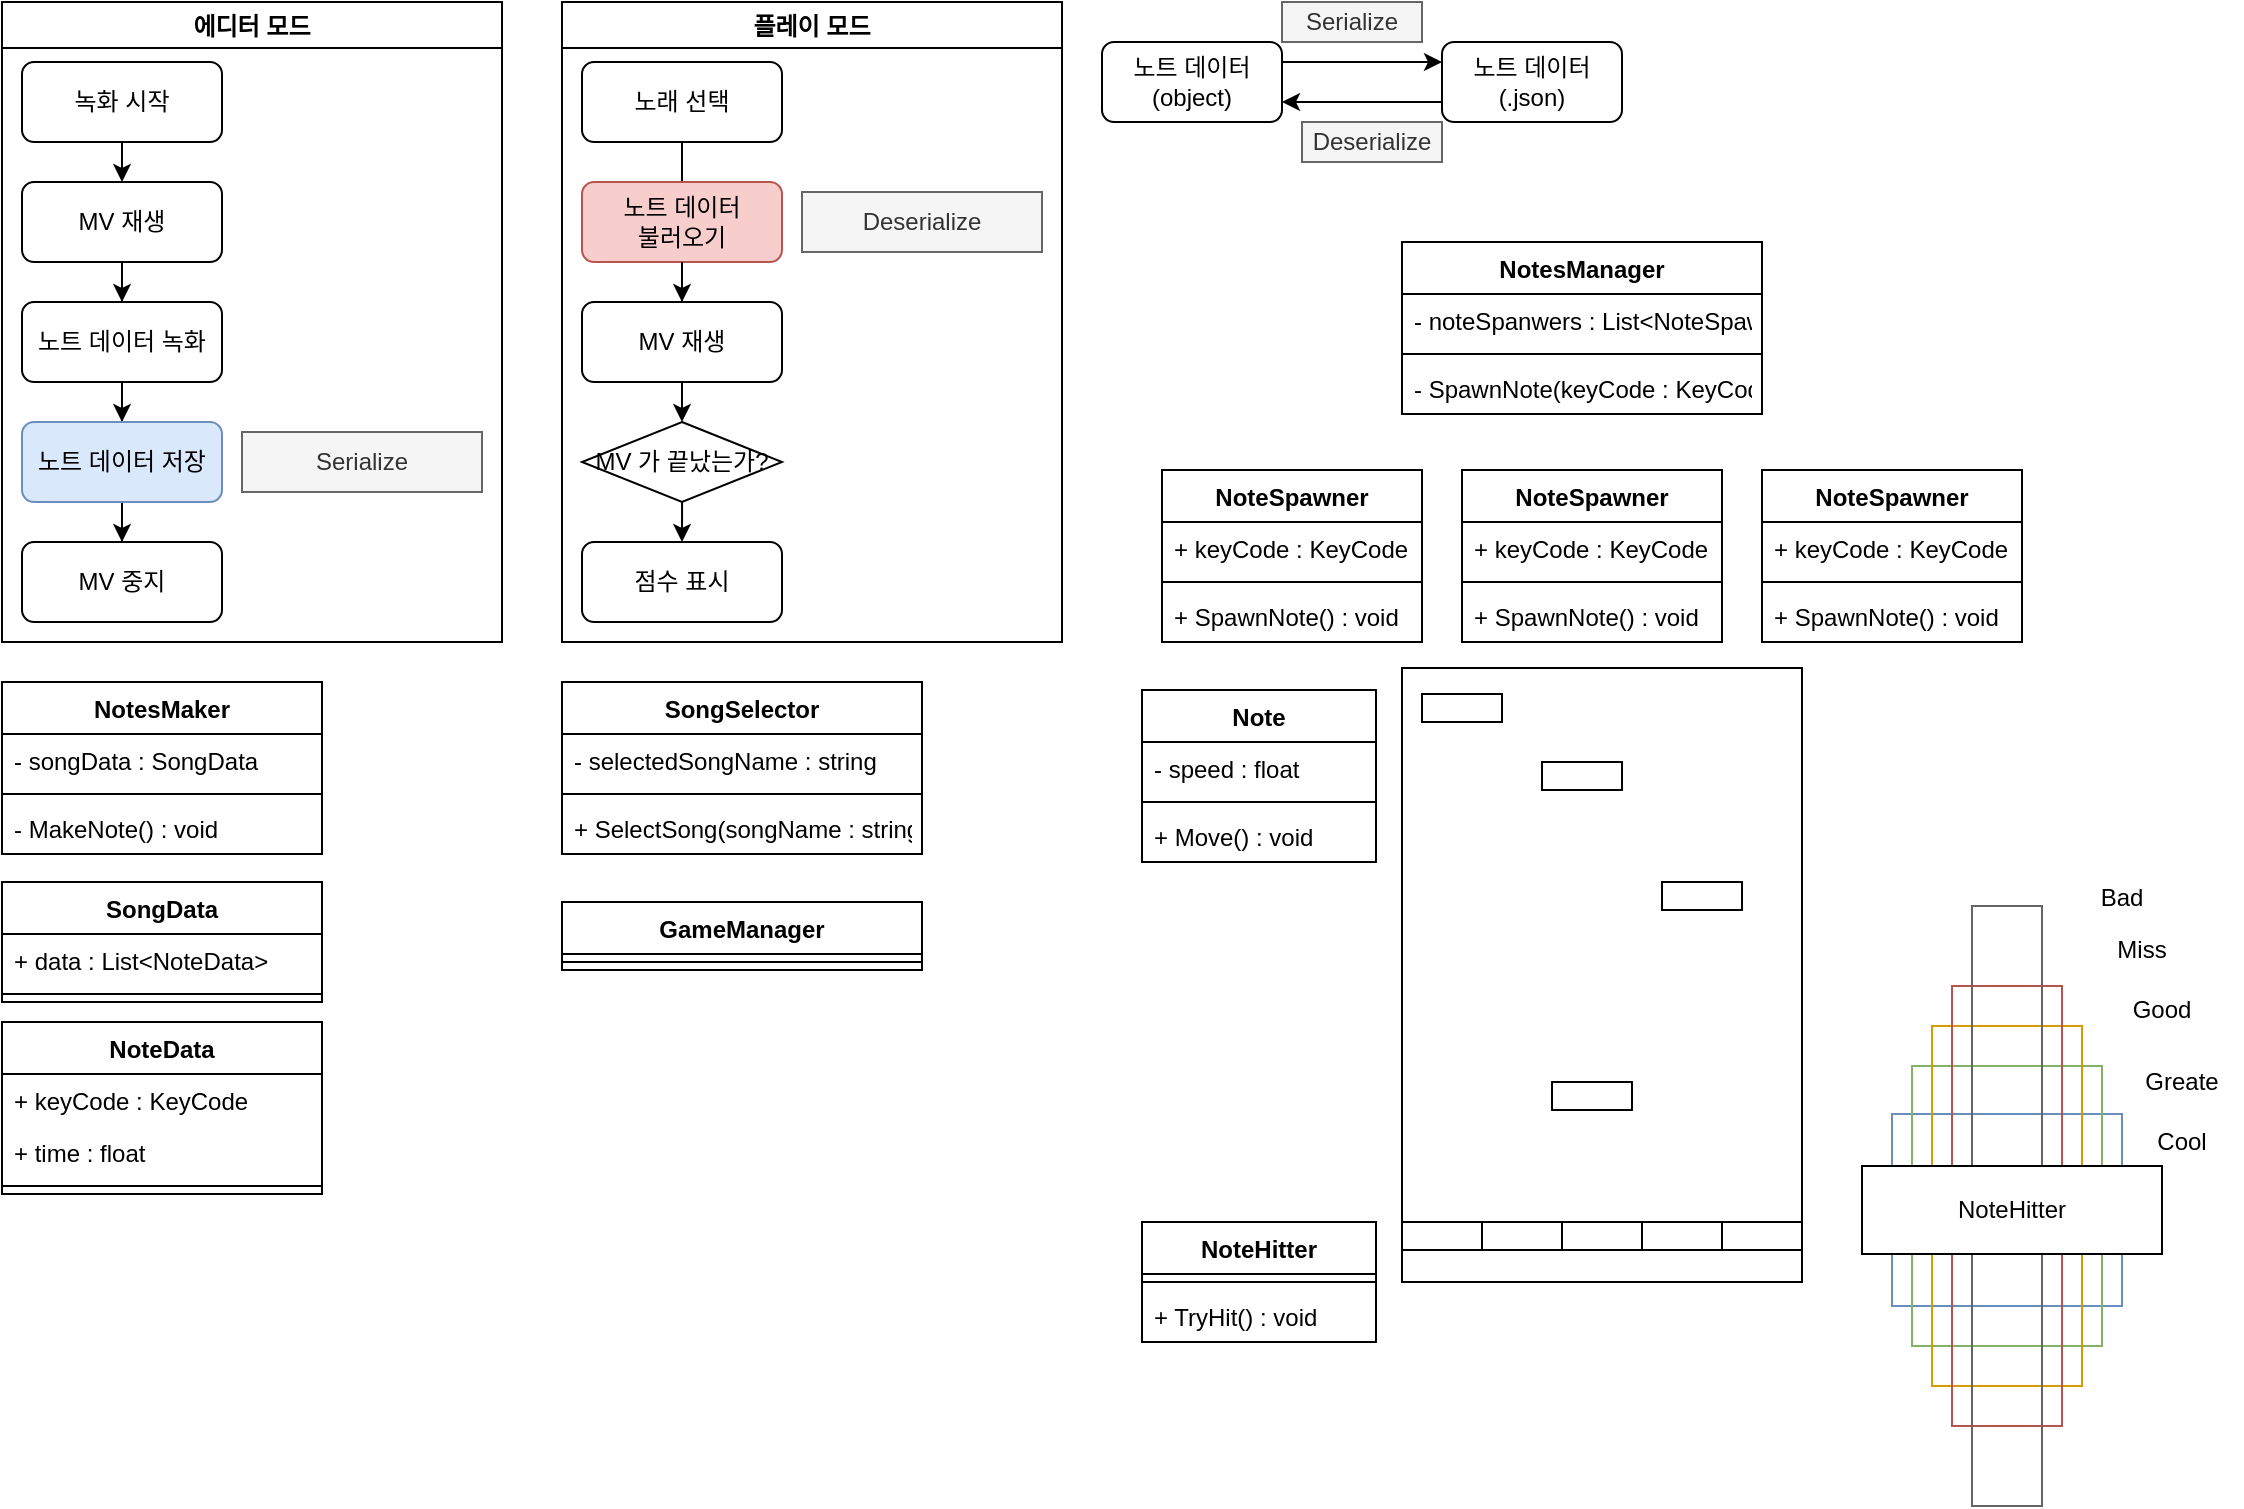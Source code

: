 <mxfile version="20.2.2" type="device"><diagram id="pwsFzUOzUYWPJuDKQ-ft" name="페이지-1"><mxGraphModel dx="1185" dy="662" grid="1" gridSize="10" guides="1" tooltips="1" connect="1" arrows="1" fold="1" page="1" pageScale="1" pageWidth="827" pageHeight="1169" math="0" shadow="0"><root><mxCell id="0"/><mxCell id="1" parent="0"/><mxCell id="D8KsrsuS8rAO8fQPYvv8-1" value="에디터 모드" style="swimlane;" vertex="1" parent="1"><mxGeometry x="30" y="30" width="250" height="320" as="geometry"/></mxCell><mxCell id="D8KsrsuS8rAO8fQPYvv8-8" value="" style="edgeStyle=orthogonalEdgeStyle;rounded=0;orthogonalLoop=1;jettySize=auto;html=1;" edge="1" parent="D8KsrsuS8rAO8fQPYvv8-1" source="D8KsrsuS8rAO8fQPYvv8-3"><mxGeometry relative="1" as="geometry"><mxPoint x="60" y="90" as="targetPoint"/></mxGeometry></mxCell><mxCell id="D8KsrsuS8rAO8fQPYvv8-3" value="녹화 시작" style="rounded=1;whiteSpace=wrap;html=1;" vertex="1" parent="D8KsrsuS8rAO8fQPYvv8-1"><mxGeometry x="10" y="30" width="100" height="40" as="geometry"/></mxCell><mxCell id="D8KsrsuS8rAO8fQPYvv8-9" style="edgeStyle=orthogonalEdgeStyle;rounded=0;orthogonalLoop=1;jettySize=auto;html=1;entryX=0.5;entryY=0;entryDx=0;entryDy=0;" edge="1" parent="D8KsrsuS8rAO8fQPYvv8-1" source="D8KsrsuS8rAO8fQPYvv8-4" target="D8KsrsuS8rAO8fQPYvv8-5"><mxGeometry relative="1" as="geometry"/></mxCell><mxCell id="D8KsrsuS8rAO8fQPYvv8-4" value="MV 재생" style="rounded=1;whiteSpace=wrap;html=1;" vertex="1" parent="D8KsrsuS8rAO8fQPYvv8-1"><mxGeometry x="10" y="90" width="100" height="40" as="geometry"/></mxCell><mxCell id="D8KsrsuS8rAO8fQPYvv8-10" style="edgeStyle=orthogonalEdgeStyle;rounded=0;orthogonalLoop=1;jettySize=auto;html=1;entryX=0.5;entryY=0;entryDx=0;entryDy=0;" edge="1" parent="D8KsrsuS8rAO8fQPYvv8-1" source="D8KsrsuS8rAO8fQPYvv8-5" target="D8KsrsuS8rAO8fQPYvv8-6"><mxGeometry relative="1" as="geometry"/></mxCell><mxCell id="D8KsrsuS8rAO8fQPYvv8-5" value="노트 데이터 녹화" style="rounded=1;whiteSpace=wrap;html=1;" vertex="1" parent="D8KsrsuS8rAO8fQPYvv8-1"><mxGeometry x="10" y="150" width="100" height="40" as="geometry"/></mxCell><mxCell id="D8KsrsuS8rAO8fQPYvv8-12" style="edgeStyle=orthogonalEdgeStyle;rounded=0;orthogonalLoop=1;jettySize=auto;html=1;entryX=0.5;entryY=0;entryDx=0;entryDy=0;" edge="1" parent="D8KsrsuS8rAO8fQPYvv8-1" source="D8KsrsuS8rAO8fQPYvv8-6" target="D8KsrsuS8rAO8fQPYvv8-7"><mxGeometry relative="1" as="geometry"/></mxCell><mxCell id="D8KsrsuS8rAO8fQPYvv8-6" value="노트 데이터 저장" style="rounded=1;whiteSpace=wrap;html=1;fillColor=#dae8fc;strokeColor=#6c8ebf;" vertex="1" parent="D8KsrsuS8rAO8fQPYvv8-1"><mxGeometry x="10" y="210" width="100" height="40" as="geometry"/></mxCell><mxCell id="D8KsrsuS8rAO8fQPYvv8-7" value="MV 중지" style="rounded=1;whiteSpace=wrap;html=1;" vertex="1" parent="D8KsrsuS8rAO8fQPYvv8-1"><mxGeometry x="10" y="270" width="100" height="40" as="geometry"/></mxCell><mxCell id="D8KsrsuS8rAO8fQPYvv8-25" value="Serialize" style="text;html=1;strokeColor=#666666;fillColor=#f5f5f5;align=center;verticalAlign=middle;whiteSpace=wrap;rounded=0;fontColor=#333333;" vertex="1" parent="D8KsrsuS8rAO8fQPYvv8-1"><mxGeometry x="120" y="215" width="120" height="30" as="geometry"/></mxCell><mxCell id="D8KsrsuS8rAO8fQPYvv8-2" value="플레이 모드" style="swimlane;" vertex="1" parent="1"><mxGeometry x="310" y="30" width="250" height="320" as="geometry"/></mxCell><mxCell id="D8KsrsuS8rAO8fQPYvv8-14" value="" style="edgeStyle=orthogonalEdgeStyle;rounded=0;orthogonalLoop=1;jettySize=auto;html=1;" edge="1" source="D8KsrsuS8rAO8fQPYvv8-15" parent="D8KsrsuS8rAO8fQPYvv8-2"><mxGeometry relative="1" as="geometry"><mxPoint x="90" y="120" as="targetPoint"/></mxGeometry></mxCell><mxCell id="D8KsrsuS8rAO8fQPYvv8-15" value="노래 선택" style="rounded=1;whiteSpace=wrap;html=1;" vertex="1" parent="D8KsrsuS8rAO8fQPYvv8-2"><mxGeometry x="10" y="30" width="100" height="40" as="geometry"/></mxCell><mxCell id="D8KsrsuS8rAO8fQPYvv8-17" value="노트 데이터 &lt;br&gt;불러오기" style="rounded=1;whiteSpace=wrap;html=1;fillColor=#f8cecc;strokeColor=#b85450;" vertex="1" parent="D8KsrsuS8rAO8fQPYvv8-2"><mxGeometry x="10" y="90" width="100" height="40" as="geometry"/></mxCell><mxCell id="D8KsrsuS8rAO8fQPYvv8-19" value="MV 재생" style="rounded=1;whiteSpace=wrap;html=1;" vertex="1" parent="D8KsrsuS8rAO8fQPYvv8-2"><mxGeometry x="10" y="150" width="100" height="40" as="geometry"/></mxCell><mxCell id="D8KsrsuS8rAO8fQPYvv8-16" style="edgeStyle=orthogonalEdgeStyle;rounded=0;orthogonalLoop=1;jettySize=auto;html=1;entryX=0.5;entryY=0;entryDx=0;entryDy=0;" edge="1" source="D8KsrsuS8rAO8fQPYvv8-17" target="D8KsrsuS8rAO8fQPYvv8-19" parent="D8KsrsuS8rAO8fQPYvv8-2"><mxGeometry relative="1" as="geometry"/></mxCell><mxCell id="D8KsrsuS8rAO8fQPYvv8-18" style="edgeStyle=orthogonalEdgeStyle;rounded=0;orthogonalLoop=1;jettySize=auto;html=1;entryX=0.5;entryY=0;entryDx=0;entryDy=0;" edge="1" source="D8KsrsuS8rAO8fQPYvv8-19" parent="D8KsrsuS8rAO8fQPYvv8-2"><mxGeometry relative="1" as="geometry"><mxPoint x="60" y="210" as="targetPoint"/></mxGeometry></mxCell><mxCell id="D8KsrsuS8rAO8fQPYvv8-22" value="점수 표시" style="rounded=1;whiteSpace=wrap;html=1;" vertex="1" parent="D8KsrsuS8rAO8fQPYvv8-2"><mxGeometry x="10" y="270" width="100" height="40" as="geometry"/></mxCell><mxCell id="D8KsrsuS8rAO8fQPYvv8-20" style="edgeStyle=orthogonalEdgeStyle;rounded=0;orthogonalLoop=1;jettySize=auto;html=1;entryX=0.5;entryY=0;entryDx=0;entryDy=0;" edge="1" target="D8KsrsuS8rAO8fQPYvv8-22" parent="D8KsrsuS8rAO8fQPYvv8-2"><mxGeometry relative="1" as="geometry"><mxPoint x="60.029" y="250" as="sourcePoint"/></mxGeometry></mxCell><mxCell id="D8KsrsuS8rAO8fQPYvv8-23" value="MV 가 끝났는가?" style="rhombus;whiteSpace=wrap;html=1;" vertex="1" parent="D8KsrsuS8rAO8fQPYvv8-2"><mxGeometry x="10" y="210" width="100" height="40" as="geometry"/></mxCell><mxCell id="D8KsrsuS8rAO8fQPYvv8-26" value="Deserialize" style="text;html=1;align=center;verticalAlign=middle;whiteSpace=wrap;rounded=0;fillColor=#f5f5f5;fontColor=#333333;strokeColor=#666666;" vertex="1" parent="D8KsrsuS8rAO8fQPYvv8-2"><mxGeometry x="120" y="95" width="120" height="30" as="geometry"/></mxCell><mxCell id="D8KsrsuS8rAO8fQPYvv8-27" value="노트 데이터&lt;br&gt;(object)" style="rounded=1;whiteSpace=wrap;html=1;" vertex="1" parent="1"><mxGeometry x="580" y="50" width="90" height="40" as="geometry"/></mxCell><mxCell id="D8KsrsuS8rAO8fQPYvv8-32" style="edgeStyle=orthogonalEdgeStyle;rounded=0;orthogonalLoop=1;jettySize=auto;html=1;entryX=1;entryY=0.75;entryDx=0;entryDy=0;exitX=0;exitY=0.75;exitDx=0;exitDy=0;" edge="1" parent="1" source="D8KsrsuS8rAO8fQPYvv8-28" target="D8KsrsuS8rAO8fQPYvv8-27"><mxGeometry relative="1" as="geometry"/></mxCell><mxCell id="D8KsrsuS8rAO8fQPYvv8-28" value="노트 데이터&lt;br&gt;(.json)" style="rounded=1;whiteSpace=wrap;html=1;" vertex="1" parent="1"><mxGeometry x="750" y="50" width="90" height="40" as="geometry"/></mxCell><mxCell id="D8KsrsuS8rAO8fQPYvv8-29" value="" style="endArrow=classic;html=1;rounded=0;exitX=1;exitY=0.25;exitDx=0;exitDy=0;entryX=0;entryY=0.25;entryDx=0;entryDy=0;" edge="1" parent="1" source="D8KsrsuS8rAO8fQPYvv8-27" target="D8KsrsuS8rAO8fQPYvv8-28"><mxGeometry width="50" height="50" relative="1" as="geometry"><mxPoint x="560" y="170" as="sourcePoint"/><mxPoint x="610" y="120" as="targetPoint"/></mxGeometry></mxCell><mxCell id="D8KsrsuS8rAO8fQPYvv8-31" value="Serialize" style="text;html=1;strokeColor=#666666;fillColor=#f5f5f5;align=center;verticalAlign=middle;whiteSpace=wrap;rounded=0;fontColor=#333333;" vertex="1" parent="1"><mxGeometry x="670" y="30" width="70" height="20" as="geometry"/></mxCell><mxCell id="D8KsrsuS8rAO8fQPYvv8-33" value="Deserialize" style="text;html=1;align=center;verticalAlign=middle;whiteSpace=wrap;rounded=0;fillColor=#f5f5f5;fontColor=#333333;strokeColor=#666666;" vertex="1" parent="1"><mxGeometry x="680" y="90" width="70" height="20" as="geometry"/></mxCell><mxCell id="D8KsrsuS8rAO8fQPYvv8-34" value="NoteData" style="swimlane;fontStyle=1;align=center;verticalAlign=top;childLayout=stackLayout;horizontal=1;startSize=26;horizontalStack=0;resizeParent=1;resizeParentMax=0;resizeLast=0;collapsible=1;marginBottom=0;" vertex="1" parent="1"><mxGeometry x="30" y="540" width="160" height="86" as="geometry"/></mxCell><mxCell id="D8KsrsuS8rAO8fQPYvv8-35" value="+ keyCode : KeyCode" style="text;strokeColor=none;fillColor=none;align=left;verticalAlign=top;spacingLeft=4;spacingRight=4;overflow=hidden;rotatable=0;points=[[0,0.5],[1,0.5]];portConstraint=eastwest;" vertex="1" parent="D8KsrsuS8rAO8fQPYvv8-34"><mxGeometry y="26" width="160" height="26" as="geometry"/></mxCell><mxCell id="D8KsrsuS8rAO8fQPYvv8-38" value="+ time : float" style="text;strokeColor=none;fillColor=none;align=left;verticalAlign=top;spacingLeft=4;spacingRight=4;overflow=hidden;rotatable=0;points=[[0,0.5],[1,0.5]];portConstraint=eastwest;" vertex="1" parent="D8KsrsuS8rAO8fQPYvv8-34"><mxGeometry y="52" width="160" height="26" as="geometry"/></mxCell><mxCell id="D8KsrsuS8rAO8fQPYvv8-36" value="" style="line;strokeWidth=1;fillColor=none;align=left;verticalAlign=middle;spacingTop=-1;spacingLeft=3;spacingRight=3;rotatable=0;labelPosition=right;points=[];portConstraint=eastwest;" vertex="1" parent="D8KsrsuS8rAO8fQPYvv8-34"><mxGeometry y="78" width="160" height="8" as="geometry"/></mxCell><mxCell id="D8KsrsuS8rAO8fQPYvv8-39" value="SongData" style="swimlane;fontStyle=1;align=center;verticalAlign=top;childLayout=stackLayout;horizontal=1;startSize=26;horizontalStack=0;resizeParent=1;resizeParentMax=0;resizeLast=0;collapsible=1;marginBottom=0;" vertex="1" parent="1"><mxGeometry x="30" y="470" width="160" height="60" as="geometry"/></mxCell><mxCell id="D8KsrsuS8rAO8fQPYvv8-40" value="+ data : List&lt;NoteData&gt;" style="text;strokeColor=none;fillColor=none;align=left;verticalAlign=top;spacingLeft=4;spacingRight=4;overflow=hidden;rotatable=0;points=[[0,0.5],[1,0.5]];portConstraint=eastwest;" vertex="1" parent="D8KsrsuS8rAO8fQPYvv8-39"><mxGeometry y="26" width="160" height="26" as="geometry"/></mxCell><mxCell id="D8KsrsuS8rAO8fQPYvv8-42" value="" style="line;strokeWidth=1;fillColor=none;align=left;verticalAlign=middle;spacingTop=-1;spacingLeft=3;spacingRight=3;rotatable=0;labelPosition=right;points=[];portConstraint=eastwest;" vertex="1" parent="D8KsrsuS8rAO8fQPYvv8-39"><mxGeometry y="52" width="160" height="8" as="geometry"/></mxCell><mxCell id="D8KsrsuS8rAO8fQPYvv8-43" value="NotesMaker" style="swimlane;fontStyle=1;align=center;verticalAlign=top;childLayout=stackLayout;horizontal=1;startSize=26;horizontalStack=0;resizeParent=1;resizeParentMax=0;resizeLast=0;collapsible=1;marginBottom=0;" vertex="1" parent="1"><mxGeometry x="30" y="370" width="160" height="86" as="geometry"/></mxCell><mxCell id="D8KsrsuS8rAO8fQPYvv8-44" value="- songData : SongData" style="text;strokeColor=none;fillColor=none;align=left;verticalAlign=top;spacingLeft=4;spacingRight=4;overflow=hidden;rotatable=0;points=[[0,0.5],[1,0.5]];portConstraint=eastwest;" vertex="1" parent="D8KsrsuS8rAO8fQPYvv8-43"><mxGeometry y="26" width="160" height="26" as="geometry"/></mxCell><mxCell id="D8KsrsuS8rAO8fQPYvv8-45" value="" style="line;strokeWidth=1;fillColor=none;align=left;verticalAlign=middle;spacingTop=-1;spacingLeft=3;spacingRight=3;rotatable=0;labelPosition=right;points=[];portConstraint=eastwest;" vertex="1" parent="D8KsrsuS8rAO8fQPYvv8-43"><mxGeometry y="52" width="160" height="8" as="geometry"/></mxCell><mxCell id="D8KsrsuS8rAO8fQPYvv8-46" value="- MakeNote() : void" style="text;strokeColor=none;fillColor=none;align=left;verticalAlign=top;spacingLeft=4;spacingRight=4;overflow=hidden;rotatable=0;points=[[0,0.5],[1,0.5]];portConstraint=eastwest;" vertex="1" parent="D8KsrsuS8rAO8fQPYvv8-43"><mxGeometry y="60" width="160" height="26" as="geometry"/></mxCell><mxCell id="D8KsrsuS8rAO8fQPYvv8-47" value="SongSelector" style="swimlane;fontStyle=1;align=center;verticalAlign=top;childLayout=stackLayout;horizontal=1;startSize=26;horizontalStack=0;resizeParent=1;resizeParentMax=0;resizeLast=0;collapsible=1;marginBottom=0;" vertex="1" parent="1"><mxGeometry x="310" y="370" width="180" height="86" as="geometry"/></mxCell><mxCell id="D8KsrsuS8rAO8fQPYvv8-48" value="- selectedSongName : string" style="text;strokeColor=none;fillColor=none;align=left;verticalAlign=top;spacingLeft=4;spacingRight=4;overflow=hidden;rotatable=0;points=[[0,0.5],[1,0.5]];portConstraint=eastwest;" vertex="1" parent="D8KsrsuS8rAO8fQPYvv8-47"><mxGeometry y="26" width="180" height="26" as="geometry"/></mxCell><mxCell id="D8KsrsuS8rAO8fQPYvv8-49" value="" style="line;strokeWidth=1;fillColor=none;align=left;verticalAlign=middle;spacingTop=-1;spacingLeft=3;spacingRight=3;rotatable=0;labelPosition=right;points=[];portConstraint=eastwest;" vertex="1" parent="D8KsrsuS8rAO8fQPYvv8-47"><mxGeometry y="52" width="180" height="8" as="geometry"/></mxCell><mxCell id="D8KsrsuS8rAO8fQPYvv8-50" value="+ SelectSong(songName : string) : void" style="text;strokeColor=none;fillColor=none;align=left;verticalAlign=top;spacingLeft=4;spacingRight=4;overflow=hidden;rotatable=0;points=[[0,0.5],[1,0.5]];portConstraint=eastwest;" vertex="1" parent="D8KsrsuS8rAO8fQPYvv8-47"><mxGeometry y="60" width="180" height="26" as="geometry"/></mxCell><mxCell id="D8KsrsuS8rAO8fQPYvv8-51" value="GameManager" style="swimlane;fontStyle=1;align=center;verticalAlign=top;childLayout=stackLayout;horizontal=1;startSize=26;horizontalStack=0;resizeParent=1;resizeParentMax=0;resizeLast=0;collapsible=1;marginBottom=0;" vertex="1" parent="1"><mxGeometry x="310" y="480" width="180" height="34" as="geometry"/></mxCell><mxCell id="D8KsrsuS8rAO8fQPYvv8-53" value="" style="line;strokeWidth=1;fillColor=none;align=left;verticalAlign=middle;spacingTop=-1;spacingLeft=3;spacingRight=3;rotatable=0;labelPosition=right;points=[];portConstraint=eastwest;" vertex="1" parent="D8KsrsuS8rAO8fQPYvv8-51"><mxGeometry y="26" width="180" height="8" as="geometry"/></mxCell><mxCell id="D8KsrsuS8rAO8fQPYvv8-55" value="" style="rounded=0;whiteSpace=wrap;html=1;" vertex="1" parent="1"><mxGeometry x="730" y="363" width="200" height="307" as="geometry"/></mxCell><mxCell id="D8KsrsuS8rAO8fQPYvv8-56" value="" style="rounded=0;whiteSpace=wrap;html=1;" vertex="1" parent="1"><mxGeometry x="740" y="376" width="40" height="14" as="geometry"/></mxCell><mxCell id="D8KsrsuS8rAO8fQPYvv8-57" value="" style="rounded=0;whiteSpace=wrap;html=1;" vertex="1" parent="1"><mxGeometry x="800" y="410" width="40" height="14" as="geometry"/></mxCell><mxCell id="D8KsrsuS8rAO8fQPYvv8-58" value="" style="rounded=0;whiteSpace=wrap;html=1;" vertex="1" parent="1"><mxGeometry x="860" y="470" width="40" height="14" as="geometry"/></mxCell><mxCell id="D8KsrsuS8rAO8fQPYvv8-59" value="" style="rounded=0;whiteSpace=wrap;html=1;" vertex="1" parent="1"><mxGeometry x="805" y="570" width="40" height="14" as="geometry"/></mxCell><mxCell id="D8KsrsuS8rAO8fQPYvv8-60" value="" style="rounded=0;whiteSpace=wrap;html=1;" vertex="1" parent="1"><mxGeometry x="730" y="640" width="40" height="14" as="geometry"/></mxCell><mxCell id="D8KsrsuS8rAO8fQPYvv8-61" value="" style="rounded=0;whiteSpace=wrap;html=1;" vertex="1" parent="1"><mxGeometry x="770" y="640" width="40" height="14" as="geometry"/></mxCell><mxCell id="D8KsrsuS8rAO8fQPYvv8-62" value="" style="rounded=0;whiteSpace=wrap;html=1;" vertex="1" parent="1"><mxGeometry x="810" y="640" width="40" height="14" as="geometry"/></mxCell><mxCell id="D8KsrsuS8rAO8fQPYvv8-63" value="" style="rounded=0;whiteSpace=wrap;html=1;" vertex="1" parent="1"><mxGeometry x="850" y="640" width="40" height="14" as="geometry"/></mxCell><mxCell id="D8KsrsuS8rAO8fQPYvv8-64" value="" style="rounded=0;whiteSpace=wrap;html=1;" vertex="1" parent="1"><mxGeometry x="890" y="640" width="40" height="14" as="geometry"/></mxCell><mxCell id="D8KsrsuS8rAO8fQPYvv8-66" value="NoteSpawner" style="swimlane;fontStyle=1;align=center;verticalAlign=top;childLayout=stackLayout;horizontal=1;startSize=26;horizontalStack=0;resizeParent=1;resizeParentMax=0;resizeLast=0;collapsible=1;marginBottom=0;" vertex="1" parent="1"><mxGeometry x="610" y="264" width="130" height="86" as="geometry"/></mxCell><mxCell id="D8KsrsuS8rAO8fQPYvv8-70" value="+ keyCode : KeyCode" style="text;strokeColor=none;fillColor=none;align=left;verticalAlign=top;spacingLeft=4;spacingRight=4;overflow=hidden;rotatable=0;points=[[0,0.5],[1,0.5]];portConstraint=eastwest;" vertex="1" parent="D8KsrsuS8rAO8fQPYvv8-66"><mxGeometry y="26" width="130" height="26" as="geometry"/></mxCell><mxCell id="D8KsrsuS8rAO8fQPYvv8-68" value="" style="line;strokeWidth=1;fillColor=none;align=left;verticalAlign=middle;spacingTop=-1;spacingLeft=3;spacingRight=3;rotatable=0;labelPosition=right;points=[];portConstraint=eastwest;" vertex="1" parent="D8KsrsuS8rAO8fQPYvv8-66"><mxGeometry y="52" width="130" height="8" as="geometry"/></mxCell><mxCell id="D8KsrsuS8rAO8fQPYvv8-69" value="+ SpawnNote() : void" style="text;strokeColor=none;fillColor=none;align=left;verticalAlign=top;spacingLeft=4;spacingRight=4;overflow=hidden;rotatable=0;points=[[0,0.5],[1,0.5]];portConstraint=eastwest;" vertex="1" parent="D8KsrsuS8rAO8fQPYvv8-66"><mxGeometry y="60" width="130" height="26" as="geometry"/></mxCell><mxCell id="D8KsrsuS8rAO8fQPYvv8-71" value="Note" style="swimlane;fontStyle=1;align=center;verticalAlign=top;childLayout=stackLayout;horizontal=1;startSize=26;horizontalStack=0;resizeParent=1;resizeParentMax=0;resizeLast=0;collapsible=1;marginBottom=0;" vertex="1" parent="1"><mxGeometry x="600" y="374" width="117" height="86" as="geometry"/></mxCell><mxCell id="D8KsrsuS8rAO8fQPYvv8-72" value="- speed : float" style="text;strokeColor=none;fillColor=none;align=left;verticalAlign=top;spacingLeft=4;spacingRight=4;overflow=hidden;rotatable=0;points=[[0,0.5],[1,0.5]];portConstraint=eastwest;" vertex="1" parent="D8KsrsuS8rAO8fQPYvv8-71"><mxGeometry y="26" width="117" height="26" as="geometry"/></mxCell><mxCell id="D8KsrsuS8rAO8fQPYvv8-73" value="" style="line;strokeWidth=1;fillColor=none;align=left;verticalAlign=middle;spacingTop=-1;spacingLeft=3;spacingRight=3;rotatable=0;labelPosition=right;points=[];portConstraint=eastwest;" vertex="1" parent="D8KsrsuS8rAO8fQPYvv8-71"><mxGeometry y="52" width="117" height="8" as="geometry"/></mxCell><mxCell id="D8KsrsuS8rAO8fQPYvv8-74" value="+ Move() : void" style="text;strokeColor=none;fillColor=none;align=left;verticalAlign=top;spacingLeft=4;spacingRight=4;overflow=hidden;rotatable=0;points=[[0,0.5],[1,0.5]];portConstraint=eastwest;" vertex="1" parent="D8KsrsuS8rAO8fQPYvv8-71"><mxGeometry y="60" width="117" height="26" as="geometry"/></mxCell><mxCell id="D8KsrsuS8rAO8fQPYvv8-75" value="NotesManager" style="swimlane;fontStyle=1;align=center;verticalAlign=top;childLayout=stackLayout;horizontal=1;startSize=26;horizontalStack=0;resizeParent=1;resizeParentMax=0;resizeLast=0;collapsible=1;marginBottom=0;" vertex="1" parent="1"><mxGeometry x="730" y="150" width="180" height="86" as="geometry"/></mxCell><mxCell id="D8KsrsuS8rAO8fQPYvv8-76" value="- noteSpanwers : List&lt;NoteSpawner&gt;" style="text;strokeColor=none;fillColor=none;align=left;verticalAlign=top;spacingLeft=4;spacingRight=4;overflow=hidden;rotatable=0;points=[[0,0.5],[1,0.5]];portConstraint=eastwest;" vertex="1" parent="D8KsrsuS8rAO8fQPYvv8-75"><mxGeometry y="26" width="180" height="26" as="geometry"/></mxCell><mxCell id="D8KsrsuS8rAO8fQPYvv8-77" value="" style="line;strokeWidth=1;fillColor=none;align=left;verticalAlign=middle;spacingTop=-1;spacingLeft=3;spacingRight=3;rotatable=0;labelPosition=right;points=[];portConstraint=eastwest;" vertex="1" parent="D8KsrsuS8rAO8fQPYvv8-75"><mxGeometry y="52" width="180" height="8" as="geometry"/></mxCell><mxCell id="D8KsrsuS8rAO8fQPYvv8-78" value="- SpawnNote(keyCode : KeyCode) : void" style="text;strokeColor=none;fillColor=none;align=left;verticalAlign=top;spacingLeft=4;spacingRight=4;overflow=hidden;rotatable=0;points=[[0,0.5],[1,0.5]];portConstraint=eastwest;" vertex="1" parent="D8KsrsuS8rAO8fQPYvv8-75"><mxGeometry y="60" width="180" height="26" as="geometry"/></mxCell><mxCell id="D8KsrsuS8rAO8fQPYvv8-79" value="NoteSpawner" style="swimlane;fontStyle=1;align=center;verticalAlign=top;childLayout=stackLayout;horizontal=1;startSize=26;horizontalStack=0;resizeParent=1;resizeParentMax=0;resizeLast=0;collapsible=1;marginBottom=0;" vertex="1" parent="1"><mxGeometry x="760" y="264" width="130" height="86" as="geometry"/></mxCell><mxCell id="D8KsrsuS8rAO8fQPYvv8-80" value="+ keyCode : KeyCode" style="text;strokeColor=none;fillColor=none;align=left;verticalAlign=top;spacingLeft=4;spacingRight=4;overflow=hidden;rotatable=0;points=[[0,0.5],[1,0.5]];portConstraint=eastwest;" vertex="1" parent="D8KsrsuS8rAO8fQPYvv8-79"><mxGeometry y="26" width="130" height="26" as="geometry"/></mxCell><mxCell id="D8KsrsuS8rAO8fQPYvv8-81" value="" style="line;strokeWidth=1;fillColor=none;align=left;verticalAlign=middle;spacingTop=-1;spacingLeft=3;spacingRight=3;rotatable=0;labelPosition=right;points=[];portConstraint=eastwest;" vertex="1" parent="D8KsrsuS8rAO8fQPYvv8-79"><mxGeometry y="52" width="130" height="8" as="geometry"/></mxCell><mxCell id="D8KsrsuS8rAO8fQPYvv8-82" value="+ SpawnNote() : void" style="text;strokeColor=none;fillColor=none;align=left;verticalAlign=top;spacingLeft=4;spacingRight=4;overflow=hidden;rotatable=0;points=[[0,0.5],[1,0.5]];portConstraint=eastwest;" vertex="1" parent="D8KsrsuS8rAO8fQPYvv8-79"><mxGeometry y="60" width="130" height="26" as="geometry"/></mxCell><mxCell id="D8KsrsuS8rAO8fQPYvv8-83" value="NoteSpawner" style="swimlane;fontStyle=1;align=center;verticalAlign=top;childLayout=stackLayout;horizontal=1;startSize=26;horizontalStack=0;resizeParent=1;resizeParentMax=0;resizeLast=0;collapsible=1;marginBottom=0;" vertex="1" parent="1"><mxGeometry x="910" y="264" width="130" height="86" as="geometry"/></mxCell><mxCell id="D8KsrsuS8rAO8fQPYvv8-84" value="+ keyCode : KeyCode" style="text;strokeColor=none;fillColor=none;align=left;verticalAlign=top;spacingLeft=4;spacingRight=4;overflow=hidden;rotatable=0;points=[[0,0.5],[1,0.5]];portConstraint=eastwest;" vertex="1" parent="D8KsrsuS8rAO8fQPYvv8-83"><mxGeometry y="26" width="130" height="26" as="geometry"/></mxCell><mxCell id="D8KsrsuS8rAO8fQPYvv8-85" value="" style="line;strokeWidth=1;fillColor=none;align=left;verticalAlign=middle;spacingTop=-1;spacingLeft=3;spacingRight=3;rotatable=0;labelPosition=right;points=[];portConstraint=eastwest;" vertex="1" parent="D8KsrsuS8rAO8fQPYvv8-83"><mxGeometry y="52" width="130" height="8" as="geometry"/></mxCell><mxCell id="D8KsrsuS8rAO8fQPYvv8-86" value="+ SpawnNote() : void" style="text;strokeColor=none;fillColor=none;align=left;verticalAlign=top;spacingLeft=4;spacingRight=4;overflow=hidden;rotatable=0;points=[[0,0.5],[1,0.5]];portConstraint=eastwest;" vertex="1" parent="D8KsrsuS8rAO8fQPYvv8-83"><mxGeometry y="60" width="130" height="26" as="geometry"/></mxCell><mxCell id="D8KsrsuS8rAO8fQPYvv8-87" value="NoteHitter" style="swimlane;fontStyle=1;align=center;verticalAlign=top;childLayout=stackLayout;horizontal=1;startSize=26;horizontalStack=0;resizeParent=1;resizeParentMax=0;resizeLast=0;collapsible=1;marginBottom=0;" vertex="1" parent="1"><mxGeometry x="600" y="640" width="117" height="60" as="geometry"/></mxCell><mxCell id="D8KsrsuS8rAO8fQPYvv8-89" value="" style="line;strokeWidth=1;fillColor=none;align=left;verticalAlign=middle;spacingTop=-1;spacingLeft=3;spacingRight=3;rotatable=0;labelPosition=right;points=[];portConstraint=eastwest;" vertex="1" parent="D8KsrsuS8rAO8fQPYvv8-87"><mxGeometry y="26" width="117" height="8" as="geometry"/></mxCell><mxCell id="D8KsrsuS8rAO8fQPYvv8-90" value="+ TryHit() : void" style="text;strokeColor=none;fillColor=none;align=left;verticalAlign=top;spacingLeft=4;spacingRight=4;overflow=hidden;rotatable=0;points=[[0,0.5],[1,0.5]];portConstraint=eastwest;" vertex="1" parent="D8KsrsuS8rAO8fQPYvv8-87"><mxGeometry y="34" width="117" height="26" as="geometry"/></mxCell><mxCell id="D8KsrsuS8rAO8fQPYvv8-92" value="" style="rounded=0;whiteSpace=wrap;html=1;fillColor=none;strokeColor=#6c8ebf;" vertex="1" parent="1"><mxGeometry x="975" y="586" width="115" height="96" as="geometry"/></mxCell><mxCell id="D8KsrsuS8rAO8fQPYvv8-93" value="Cool" style="text;html=1;strokeColor=none;fillColor=none;align=center;verticalAlign=middle;whiteSpace=wrap;rounded=0;" vertex="1" parent="1"><mxGeometry x="1090" y="592" width="60" height="16" as="geometry"/></mxCell><mxCell id="D8KsrsuS8rAO8fQPYvv8-94" value="" style="rounded=0;whiteSpace=wrap;html=1;fillColor=none;strokeColor=#82b366;" vertex="1" parent="1"><mxGeometry x="985" y="562" width="95" height="140" as="geometry"/></mxCell><mxCell id="D8KsrsuS8rAO8fQPYvv8-95" value="Greate" style="text;html=1;strokeColor=none;fillColor=none;align=center;verticalAlign=middle;whiteSpace=wrap;rounded=0;" vertex="1" parent="1"><mxGeometry x="1090" y="562" width="60" height="16" as="geometry"/></mxCell><mxCell id="D8KsrsuS8rAO8fQPYvv8-96" value="" style="rounded=0;whiteSpace=wrap;html=1;fillColor=none;strokeColor=#d79b00;" vertex="1" parent="1"><mxGeometry x="995" y="542" width="75" height="180" as="geometry"/></mxCell><mxCell id="D8KsrsuS8rAO8fQPYvv8-97" value="Good" style="text;html=1;strokeColor=none;fillColor=none;align=center;verticalAlign=middle;whiteSpace=wrap;rounded=0;" vertex="1" parent="1"><mxGeometry x="1080" y="526" width="60" height="16" as="geometry"/></mxCell><mxCell id="D8KsrsuS8rAO8fQPYvv8-98" value="" style="rounded=0;whiteSpace=wrap;html=1;fillColor=none;strokeColor=#b85450;" vertex="1" parent="1"><mxGeometry x="1005" y="522" width="55" height="220" as="geometry"/></mxCell><mxCell id="D8KsrsuS8rAO8fQPYvv8-99" value="Miss" style="text;html=1;strokeColor=none;fillColor=none;align=center;verticalAlign=middle;whiteSpace=wrap;rounded=0;" vertex="1" parent="1"><mxGeometry x="1070" y="496" width="60" height="16" as="geometry"/></mxCell><mxCell id="D8KsrsuS8rAO8fQPYvv8-100" value="" style="rounded=0;whiteSpace=wrap;html=1;fillColor=none;strokeColor=#666666;fontColor=#333333;" vertex="1" parent="1"><mxGeometry x="1015" y="482" width="35" height="300" as="geometry"/></mxCell><mxCell id="D8KsrsuS8rAO8fQPYvv8-101" value="Bad" style="text;html=1;strokeColor=none;fillColor=none;align=center;verticalAlign=middle;whiteSpace=wrap;rounded=0;" vertex="1" parent="1"><mxGeometry x="1060" y="470" width="60" height="16" as="geometry"/></mxCell><mxCell id="D8KsrsuS8rAO8fQPYvv8-91" value="NoteHitter" style="rounded=0;whiteSpace=wrap;html=1;" vertex="1" parent="1"><mxGeometry x="960" y="612" width="150" height="44" as="geometry"/></mxCell></root></mxGraphModel></diagram></mxfile>